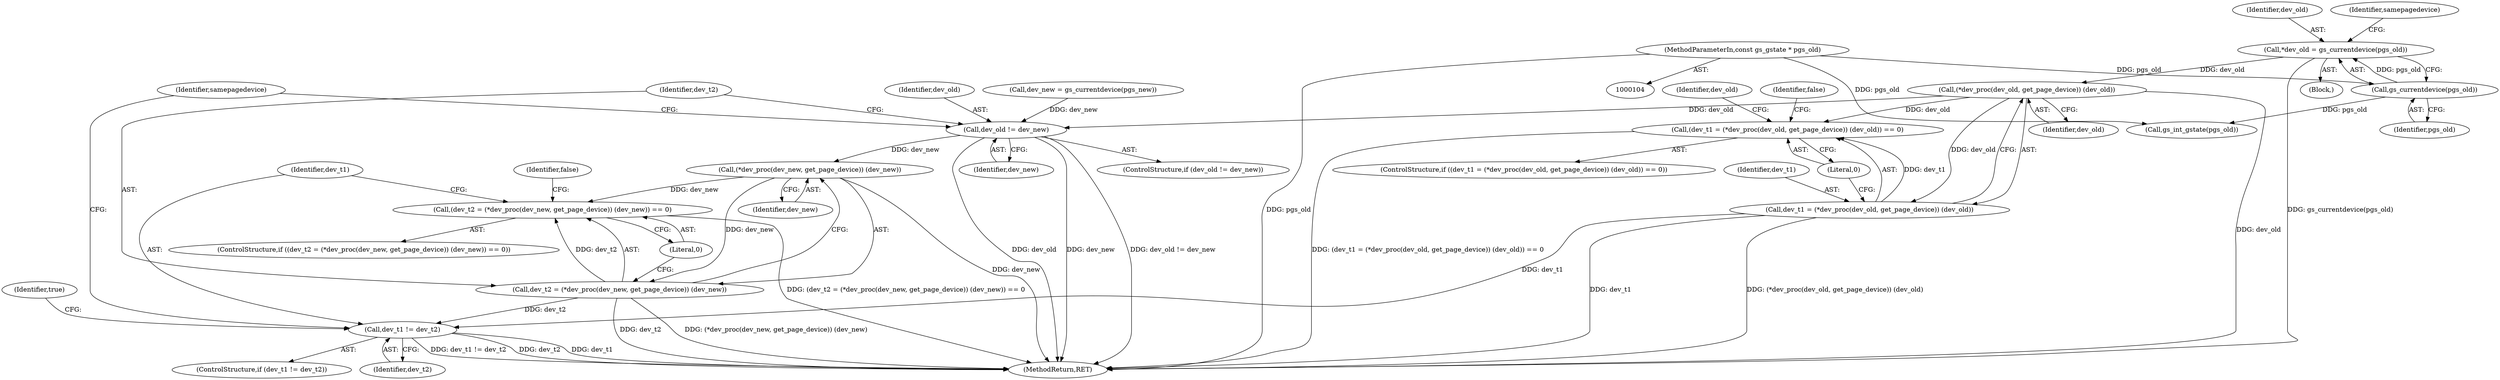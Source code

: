 digraph "1_ghostscript_3e5d316b72e3965b7968bb1d96baa137cd063ac6@pointer" {
"1000109" [label="(Call,*dev_old = gs_currentdevice(pgs_old))"];
"1000111" [label="(Call,gs_currentdevice(pgs_old))"];
"1000105" [label="(MethodParameterIn,const gs_gstate * pgs_old)"];
"1000137" [label="(Call,(*dev_proc(dev_old, get_page_device)) (dev_old))"];
"1000134" [label="(Call,(dev_t1 = (*dev_proc(dev_old, get_page_device)) (dev_old)) == 0)"];
"1000135" [label="(Call,dev_t1 = (*dev_proc(dev_old, get_page_device)) (dev_old))"];
"1000170" [label="(Call,dev_t1 != dev_t2)"];
"1000156" [label="(Call,dev_old != dev_new)"];
"1000164" [label="(Call,(*dev_proc(dev_new, get_page_device)) (dev_new))"];
"1000161" [label="(Call,(dev_t2 = (*dev_proc(dev_new, get_page_device)) (dev_new)) == 0)"];
"1000162" [label="(Call,dev_t2 = (*dev_proc(dev_new, get_page_device)) (dev_new))"];
"1000110" [label="(Identifier,dev_old)"];
"1000156" [label="(Call,dev_old != dev_new)"];
"1000177" [label="(Identifier,samepagedevice)"];
"1000162" [label="(Call,dev_t2 = (*dev_proc(dev_new, get_page_device)) (dev_new))"];
"1000111" [label="(Call,gs_currentdevice(pgs_old))"];
"1000112" [label="(Identifier,pgs_old)"];
"1000151" [label="(Call,dev_new = gs_currentdevice(pgs_new))"];
"1000163" [label="(Identifier,dev_t2)"];
"1000165" [label="(Identifier,dev_new)"];
"1000141" [label="(Identifier,false)"];
"1000169" [label="(ControlStructure,if (dev_t1 != dev_t2))"];
"1000166" [label="(Literal,0)"];
"1000171" [label="(Identifier,dev_t1)"];
"1000139" [label="(Literal,0)"];
"1000137" [label="(Call,(*dev_proc(dev_old, get_page_device)) (dev_old))"];
"1000160" [label="(ControlStructure,if ((dev_t2 = (*dev_proc(dev_new, get_page_device)) (dev_new)) == 0))"];
"1000172" [label="(Identifier,dev_t2)"];
"1000144" [label="(Identifier,dev_old)"];
"1000157" [label="(Identifier,dev_old)"];
"1000158" [label="(Identifier,dev_new)"];
"1000161" [label="(Call,(dev_t2 = (*dev_proc(dev_new, get_page_device)) (dev_new)) == 0)"];
"1000107" [label="(Block,)"];
"1000164" [label="(Call,(*dev_proc(dev_new, get_page_device)) (dev_new))"];
"1000125" [label="(Call,gs_int_gstate(pgs_old))"];
"1000170" [label="(Call,dev_t1 != dev_t2)"];
"1000138" [label="(Identifier,dev_old)"];
"1000174" [label="(Identifier,true)"];
"1000136" [label="(Identifier,dev_t1)"];
"1000178" [label="(MethodReturn,RET)"];
"1000105" [label="(MethodParameterIn,const gs_gstate * pgs_old)"];
"1000155" [label="(ControlStructure,if (dev_old != dev_new))"];
"1000133" [label="(ControlStructure,if ((dev_t1 = (*dev_proc(dev_old, get_page_device)) (dev_old)) == 0))"];
"1000118" [label="(Identifier,samepagedevice)"];
"1000168" [label="(Identifier,false)"];
"1000135" [label="(Call,dev_t1 = (*dev_proc(dev_old, get_page_device)) (dev_old))"];
"1000109" [label="(Call,*dev_old = gs_currentdevice(pgs_old))"];
"1000134" [label="(Call,(dev_t1 = (*dev_proc(dev_old, get_page_device)) (dev_old)) == 0)"];
"1000109" -> "1000107"  [label="AST: "];
"1000109" -> "1000111"  [label="CFG: "];
"1000110" -> "1000109"  [label="AST: "];
"1000111" -> "1000109"  [label="AST: "];
"1000118" -> "1000109"  [label="CFG: "];
"1000109" -> "1000178"  [label="DDG: gs_currentdevice(pgs_old)"];
"1000111" -> "1000109"  [label="DDG: pgs_old"];
"1000109" -> "1000137"  [label="DDG: dev_old"];
"1000111" -> "1000112"  [label="CFG: "];
"1000112" -> "1000111"  [label="AST: "];
"1000105" -> "1000111"  [label="DDG: pgs_old"];
"1000111" -> "1000125"  [label="DDG: pgs_old"];
"1000105" -> "1000104"  [label="AST: "];
"1000105" -> "1000178"  [label="DDG: pgs_old"];
"1000105" -> "1000125"  [label="DDG: pgs_old"];
"1000137" -> "1000135"  [label="AST: "];
"1000137" -> "1000138"  [label="CFG: "];
"1000138" -> "1000137"  [label="AST: "];
"1000135" -> "1000137"  [label="CFG: "];
"1000137" -> "1000178"  [label="DDG: dev_old"];
"1000137" -> "1000134"  [label="DDG: dev_old"];
"1000137" -> "1000135"  [label="DDG: dev_old"];
"1000137" -> "1000156"  [label="DDG: dev_old"];
"1000134" -> "1000133"  [label="AST: "];
"1000134" -> "1000139"  [label="CFG: "];
"1000135" -> "1000134"  [label="AST: "];
"1000139" -> "1000134"  [label="AST: "];
"1000141" -> "1000134"  [label="CFG: "];
"1000144" -> "1000134"  [label="CFG: "];
"1000134" -> "1000178"  [label="DDG: (dev_t1 = (*dev_proc(dev_old, get_page_device)) (dev_old)) == 0"];
"1000135" -> "1000134"  [label="DDG: dev_t1"];
"1000136" -> "1000135"  [label="AST: "];
"1000139" -> "1000135"  [label="CFG: "];
"1000135" -> "1000178"  [label="DDG: dev_t1"];
"1000135" -> "1000178"  [label="DDG: (*dev_proc(dev_old, get_page_device)) (dev_old)"];
"1000135" -> "1000170"  [label="DDG: dev_t1"];
"1000170" -> "1000169"  [label="AST: "];
"1000170" -> "1000172"  [label="CFG: "];
"1000171" -> "1000170"  [label="AST: "];
"1000172" -> "1000170"  [label="AST: "];
"1000174" -> "1000170"  [label="CFG: "];
"1000177" -> "1000170"  [label="CFG: "];
"1000170" -> "1000178"  [label="DDG: dev_t2"];
"1000170" -> "1000178"  [label="DDG: dev_t1"];
"1000170" -> "1000178"  [label="DDG: dev_t1 != dev_t2"];
"1000162" -> "1000170"  [label="DDG: dev_t2"];
"1000156" -> "1000155"  [label="AST: "];
"1000156" -> "1000158"  [label="CFG: "];
"1000157" -> "1000156"  [label="AST: "];
"1000158" -> "1000156"  [label="AST: "];
"1000163" -> "1000156"  [label="CFG: "];
"1000177" -> "1000156"  [label="CFG: "];
"1000156" -> "1000178"  [label="DDG: dev_old"];
"1000156" -> "1000178"  [label="DDG: dev_new"];
"1000156" -> "1000178"  [label="DDG: dev_old != dev_new"];
"1000151" -> "1000156"  [label="DDG: dev_new"];
"1000156" -> "1000164"  [label="DDG: dev_new"];
"1000164" -> "1000162"  [label="AST: "];
"1000164" -> "1000165"  [label="CFG: "];
"1000165" -> "1000164"  [label="AST: "];
"1000162" -> "1000164"  [label="CFG: "];
"1000164" -> "1000178"  [label="DDG: dev_new"];
"1000164" -> "1000161"  [label="DDG: dev_new"];
"1000164" -> "1000162"  [label="DDG: dev_new"];
"1000161" -> "1000160"  [label="AST: "];
"1000161" -> "1000166"  [label="CFG: "];
"1000162" -> "1000161"  [label="AST: "];
"1000166" -> "1000161"  [label="AST: "];
"1000168" -> "1000161"  [label="CFG: "];
"1000171" -> "1000161"  [label="CFG: "];
"1000161" -> "1000178"  [label="DDG: (dev_t2 = (*dev_proc(dev_new, get_page_device)) (dev_new)) == 0"];
"1000162" -> "1000161"  [label="DDG: dev_t2"];
"1000163" -> "1000162"  [label="AST: "];
"1000166" -> "1000162"  [label="CFG: "];
"1000162" -> "1000178"  [label="DDG: (*dev_proc(dev_new, get_page_device)) (dev_new)"];
"1000162" -> "1000178"  [label="DDG: dev_t2"];
}
